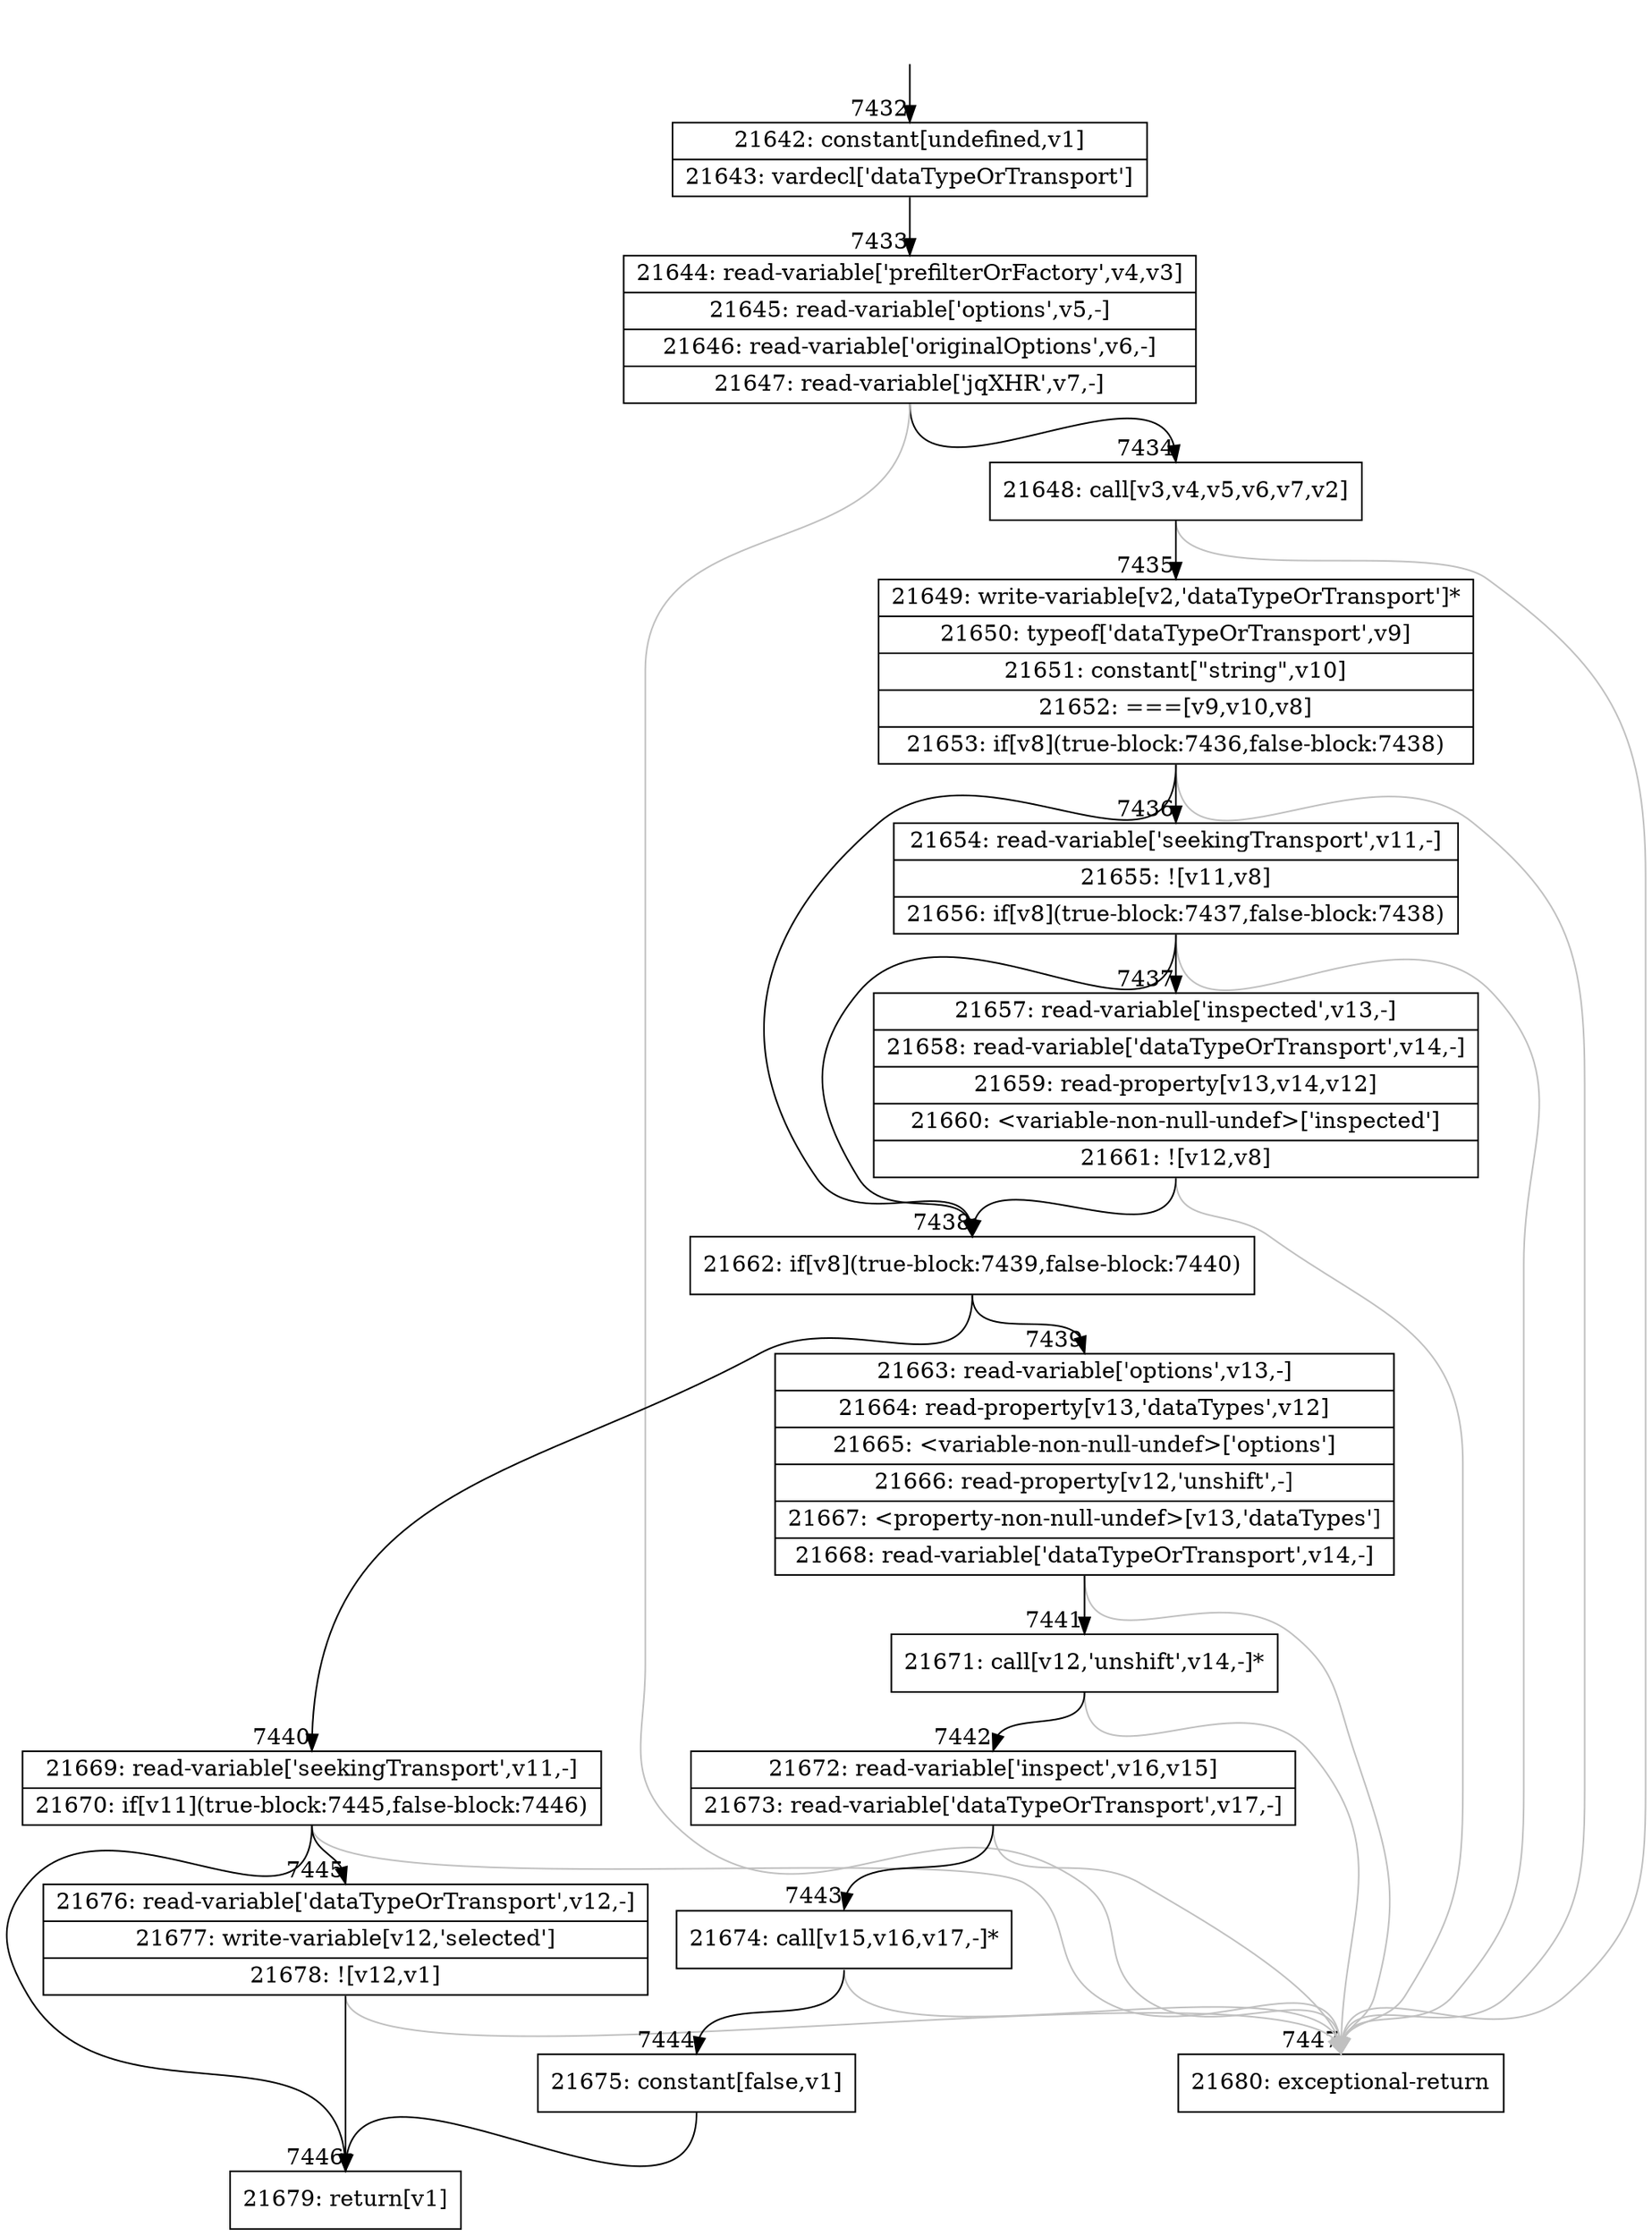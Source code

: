 digraph {
rankdir="TD"
BB_entry472[shape=none,label=""];
BB_entry472 -> BB7432 [tailport=s, headport=n, headlabel="    7432"]
BB7432 [shape=record label="{21642: constant[undefined,v1]|21643: vardecl['dataTypeOrTransport']}" ] 
BB7432 -> BB7433 [tailport=s, headport=n, headlabel="      7433"]
BB7433 [shape=record label="{21644: read-variable['prefilterOrFactory',v4,v3]|21645: read-variable['options',v5,-]|21646: read-variable['originalOptions',v6,-]|21647: read-variable['jqXHR',v7,-]}" ] 
BB7433 -> BB7434 [tailport=s, headport=n, headlabel="      7434"]
BB7433 -> BB7447 [tailport=s, headport=n, color=gray, headlabel="      7447"]
BB7434 [shape=record label="{21648: call[v3,v4,v5,v6,v7,v2]}" ] 
BB7434 -> BB7435 [tailport=s, headport=n, headlabel="      7435"]
BB7434 -> BB7447 [tailport=s, headport=n, color=gray]
BB7435 [shape=record label="{21649: write-variable[v2,'dataTypeOrTransport']*|21650: typeof['dataTypeOrTransport',v9]|21651: constant[\"string\",v10]|21652: ===[v9,v10,v8]|21653: if[v8](true-block:7436,false-block:7438)}" ] 
BB7435 -> BB7438 [tailport=s, headport=n, headlabel="      7438"]
BB7435 -> BB7436 [tailport=s, headport=n, headlabel="      7436"]
BB7435 -> BB7447 [tailport=s, headport=n, color=gray]
BB7436 [shape=record label="{21654: read-variable['seekingTransport',v11,-]|21655: ![v11,v8]|21656: if[v8](true-block:7437,false-block:7438)}" ] 
BB7436 -> BB7438 [tailport=s, headport=n]
BB7436 -> BB7437 [tailport=s, headport=n, headlabel="      7437"]
BB7436 -> BB7447 [tailport=s, headport=n, color=gray]
BB7437 [shape=record label="{21657: read-variable['inspected',v13,-]|21658: read-variable['dataTypeOrTransport',v14,-]|21659: read-property[v13,v14,v12]|21660: \<variable-non-null-undef\>['inspected']|21661: ![v12,v8]}" ] 
BB7437 -> BB7438 [tailport=s, headport=n]
BB7437 -> BB7447 [tailport=s, headport=n, color=gray]
BB7438 [shape=record label="{21662: if[v8](true-block:7439,false-block:7440)}" ] 
BB7438 -> BB7439 [tailport=s, headport=n, headlabel="      7439"]
BB7438 -> BB7440 [tailport=s, headport=n, headlabel="      7440"]
BB7439 [shape=record label="{21663: read-variable['options',v13,-]|21664: read-property[v13,'dataTypes',v12]|21665: \<variable-non-null-undef\>['options']|21666: read-property[v12,'unshift',-]|21667: \<property-non-null-undef\>[v13,'dataTypes']|21668: read-variable['dataTypeOrTransport',v14,-]}" ] 
BB7439 -> BB7441 [tailport=s, headport=n, headlabel="      7441"]
BB7439 -> BB7447 [tailport=s, headport=n, color=gray]
BB7440 [shape=record label="{21669: read-variable['seekingTransport',v11,-]|21670: if[v11](true-block:7445,false-block:7446)}" ] 
BB7440 -> BB7445 [tailport=s, headport=n, headlabel="      7445"]
BB7440 -> BB7446 [tailport=s, headport=n, headlabel="      7446"]
BB7440 -> BB7447 [tailport=s, headport=n, color=gray]
BB7441 [shape=record label="{21671: call[v12,'unshift',v14,-]*}" ] 
BB7441 -> BB7442 [tailport=s, headport=n, headlabel="      7442"]
BB7441 -> BB7447 [tailport=s, headport=n, color=gray]
BB7442 [shape=record label="{21672: read-variable['inspect',v16,v15]|21673: read-variable['dataTypeOrTransport',v17,-]}" ] 
BB7442 -> BB7443 [tailport=s, headport=n, headlabel="      7443"]
BB7442 -> BB7447 [tailport=s, headport=n, color=gray]
BB7443 [shape=record label="{21674: call[v15,v16,v17,-]*}" ] 
BB7443 -> BB7444 [tailport=s, headport=n, headlabel="      7444"]
BB7443 -> BB7447 [tailport=s, headport=n, color=gray]
BB7444 [shape=record label="{21675: constant[false,v1]}" ] 
BB7444 -> BB7446 [tailport=s, headport=n]
BB7445 [shape=record label="{21676: read-variable['dataTypeOrTransport',v12,-]|21677: write-variable[v12,'selected']|21678: ![v12,v1]}" ] 
BB7445 -> BB7446 [tailport=s, headport=n]
BB7445 -> BB7447 [tailport=s, headport=n, color=gray]
BB7446 [shape=record label="{21679: return[v1]}" ] 
BB7447 [shape=record label="{21680: exceptional-return}" ] 
}
